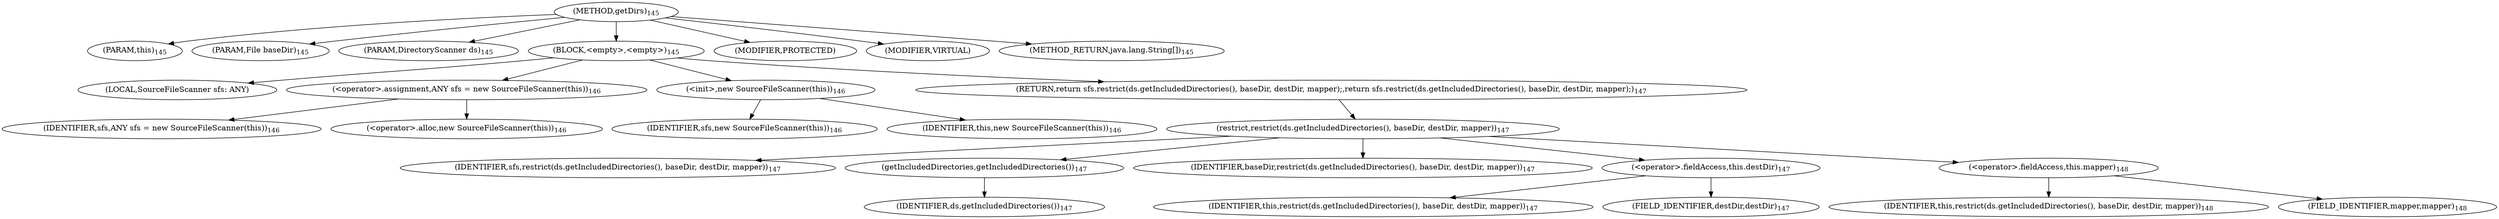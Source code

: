digraph "getDirs" {  
"204" [label = <(METHOD,getDirs)<SUB>145</SUB>> ]
"10" [label = <(PARAM,this)<SUB>145</SUB>> ]
"205" [label = <(PARAM,File baseDir)<SUB>145</SUB>> ]
"206" [label = <(PARAM,DirectoryScanner ds)<SUB>145</SUB>> ]
"207" [label = <(BLOCK,&lt;empty&gt;,&lt;empty&gt;)<SUB>145</SUB>> ]
"12" [label = <(LOCAL,SourceFileScanner sfs: ANY)> ]
"208" [label = <(&lt;operator&gt;.assignment,ANY sfs = new SourceFileScanner(this))<SUB>146</SUB>> ]
"209" [label = <(IDENTIFIER,sfs,ANY sfs = new SourceFileScanner(this))<SUB>146</SUB>> ]
"210" [label = <(&lt;operator&gt;.alloc,new SourceFileScanner(this))<SUB>146</SUB>> ]
"211" [label = <(&lt;init&gt;,new SourceFileScanner(this))<SUB>146</SUB>> ]
"11" [label = <(IDENTIFIER,sfs,new SourceFileScanner(this))<SUB>146</SUB>> ]
"9" [label = <(IDENTIFIER,this,new SourceFileScanner(this))<SUB>146</SUB>> ]
"212" [label = <(RETURN,return sfs.restrict(ds.getIncludedDirectories(), baseDir, destDir, mapper);,return sfs.restrict(ds.getIncludedDirectories(), baseDir, destDir, mapper);)<SUB>147</SUB>> ]
"213" [label = <(restrict,restrict(ds.getIncludedDirectories(), baseDir, destDir, mapper))<SUB>147</SUB>> ]
"214" [label = <(IDENTIFIER,sfs,restrict(ds.getIncludedDirectories(), baseDir, destDir, mapper))<SUB>147</SUB>> ]
"215" [label = <(getIncludedDirectories,getIncludedDirectories())<SUB>147</SUB>> ]
"216" [label = <(IDENTIFIER,ds,getIncludedDirectories())<SUB>147</SUB>> ]
"217" [label = <(IDENTIFIER,baseDir,restrict(ds.getIncludedDirectories(), baseDir, destDir, mapper))<SUB>147</SUB>> ]
"218" [label = <(&lt;operator&gt;.fieldAccess,this.destDir)<SUB>147</SUB>> ]
"219" [label = <(IDENTIFIER,this,restrict(ds.getIncludedDirectories(), baseDir, destDir, mapper))<SUB>147</SUB>> ]
"220" [label = <(FIELD_IDENTIFIER,destDir,destDir)<SUB>147</SUB>> ]
"221" [label = <(&lt;operator&gt;.fieldAccess,this.mapper)<SUB>148</SUB>> ]
"222" [label = <(IDENTIFIER,this,restrict(ds.getIncludedDirectories(), baseDir, destDir, mapper))<SUB>148</SUB>> ]
"223" [label = <(FIELD_IDENTIFIER,mapper,mapper)<SUB>148</SUB>> ]
"224" [label = <(MODIFIER,PROTECTED)> ]
"225" [label = <(MODIFIER,VIRTUAL)> ]
"226" [label = <(METHOD_RETURN,java.lang.String[])<SUB>145</SUB>> ]
  "204" -> "10" 
  "204" -> "205" 
  "204" -> "206" 
  "204" -> "207" 
  "204" -> "224" 
  "204" -> "225" 
  "204" -> "226" 
  "207" -> "12" 
  "207" -> "208" 
  "207" -> "211" 
  "207" -> "212" 
  "208" -> "209" 
  "208" -> "210" 
  "211" -> "11" 
  "211" -> "9" 
  "212" -> "213" 
  "213" -> "214" 
  "213" -> "215" 
  "213" -> "217" 
  "213" -> "218" 
  "213" -> "221" 
  "215" -> "216" 
  "218" -> "219" 
  "218" -> "220" 
  "221" -> "222" 
  "221" -> "223" 
}

